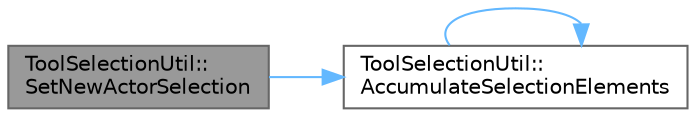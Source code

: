 digraph "ToolSelectionUtil::SetNewActorSelection"
{
 // INTERACTIVE_SVG=YES
 // LATEX_PDF_SIZE
  bgcolor="transparent";
  edge [fontname=Helvetica,fontsize=10,labelfontname=Helvetica,labelfontsize=10];
  node [fontname=Helvetica,fontsize=10,shape=box,height=0.2,width=0.4];
  rankdir="LR";
  Node1 [id="Node000001",label="ToolSelectionUtil::\lSetNewActorSelection",height=0.2,width=0.4,color="gray40", fillcolor="grey60", style="filled", fontcolor="black",tooltip="Change the active selection to the given Actors, via given ToolManager."];
  Node1 -> Node2 [id="edge1_Node000001_Node000002",color="steelblue1",style="solid",tooltip=" "];
  Node2 [id="Node000002",label="ToolSelectionUtil::\lAccumulateSelectionElements",height=0.2,width=0.4,color="grey40", fillcolor="white", style="filled",URL="$db/d01/namespaceToolSelectionUtil.html#a7123da184d95a3800c5515722d85817d",tooltip="Prefer AccumulateSelectionElements with Flags parameter."];
  Node2 -> Node2 [id="edge2_Node000002_Node000002",color="steelblue1",style="solid",tooltip=" "];
}
